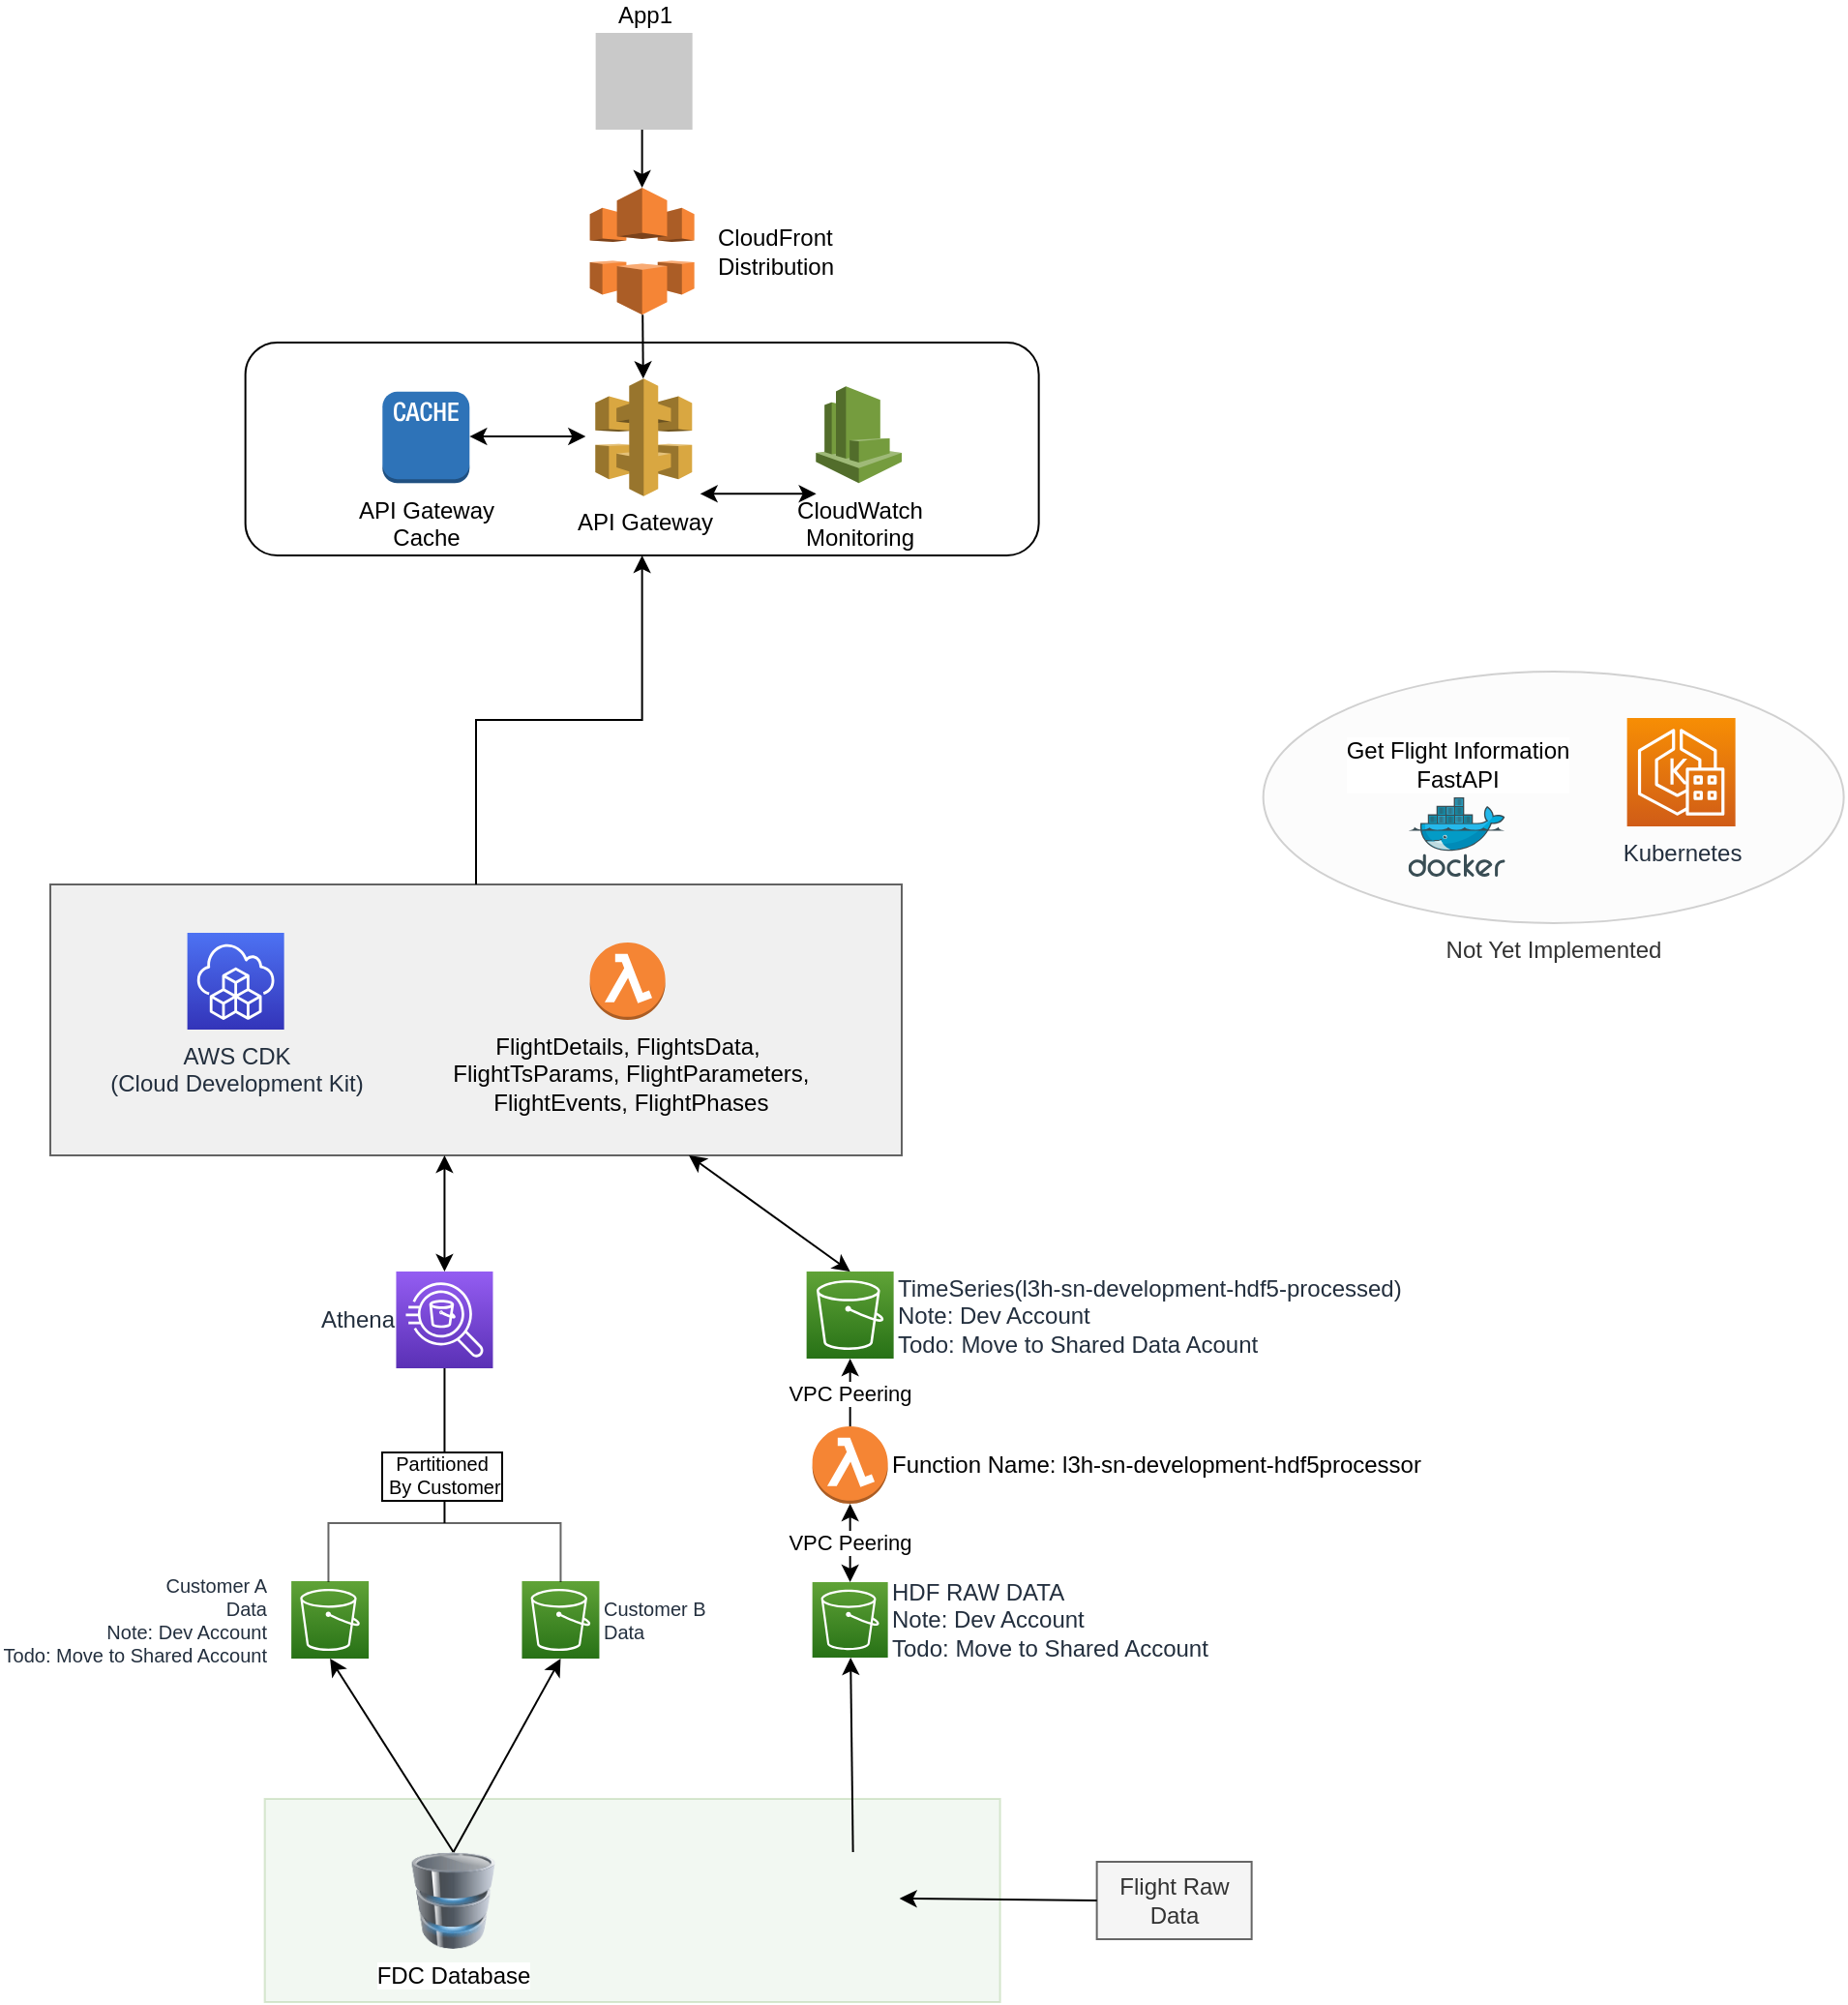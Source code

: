 <mxfile version="20.4.1" type="github">
  <diagram id="gw-0qxgwykfqlHwGaKgw" name="Page-1">
    <mxGraphModel dx="3045" dy="871" grid="1" gridSize="10" guides="1" tooltips="1" connect="1" arrows="1" fold="1" page="1" pageScale="1" pageWidth="850" pageHeight="1100" math="0" shadow="0">
      <root>
        <mxCell id="0" />
        <mxCell id="1" parent="0" />
        <mxCell id="5yO2ej1c2GuFxTmt6BKi-9" value="" style="rounded=0;whiteSpace=wrap;html=1;fillColor=#E6E6E6;opacity=60;" vertex="1" parent="1">
          <mxGeometry x="-110" y="560" width="440" height="140" as="geometry" />
        </mxCell>
        <mxCell id="izHELIHp1wS4RytDVB9c-52" value="&lt;br&gt;&lt;br&gt;&lt;br&gt;&lt;br&gt;&lt;br&gt;&lt;br&gt;&lt;br&gt;&lt;br&gt;&lt;br&gt;&lt;br&gt;&lt;br&gt;Not Yet Implemented" style="ellipse;whiteSpace=wrap;html=1;fillColor=#f5f5f5;fontColor=#333333;strokeColor=#666666;opacity=30;" parent="1" vertex="1">
          <mxGeometry x="516.82" y="450" width="300" height="130" as="geometry" />
        </mxCell>
        <mxCell id="izHELIHp1wS4RytDVB9c-50" value="" style="rounded=0;whiteSpace=wrap;html=1;fillColor=#d5e8d4;strokeColor=#82b366;opacity=30;" parent="1" vertex="1">
          <mxGeometry x="0.82" y="1032.5" width="380" height="105" as="geometry" />
        </mxCell>
        <mxCell id="izHELIHp1wS4RytDVB9c-2" value="App1" style="shape=image;html=1;verticalAlign=bottom;verticalLabelPosition=top;labelBackgroundColor=#ffffff;imageAspect=0;aspect=fixed;image=https://cdn1.iconfinder.com/data/icons/unicons-line-vol-5/24/react-128.png;fillColor=#99CCFF;labelPosition=center;align=center;imageBackground=#C9C9C9;" parent="1" vertex="1">
          <mxGeometry x="171.82" y="120" width="50" height="50" as="geometry" />
        </mxCell>
        <mxCell id="izHELIHp1wS4RytDVB9c-5" value="Get Flight Information&lt;br&gt;FastAPI" style="sketch=0;aspect=fixed;html=1;points=[];align=center;image;fontSize=12;image=img/lib/mscae/Docker.svg;flipV=0;labelPosition=center;verticalLabelPosition=top;verticalAlign=bottom;" parent="1" vertex="1">
          <mxGeometry x="591.82" y="515" width="50" height="41" as="geometry" />
        </mxCell>
        <mxCell id="izHELIHp1wS4RytDVB9c-7" value="" style="rounded=1;whiteSpace=wrap;html=1;" parent="1" vertex="1">
          <mxGeometry x="-9.18" y="280" width="410" height="110" as="geometry" />
        </mxCell>
        <mxCell id="izHELIHp1wS4RytDVB9c-8" value="API Gateway" style="outlineConnect=0;dashed=0;verticalLabelPosition=bottom;verticalAlign=top;align=center;html=1;shape=mxgraph.aws3.api_gateway;fillColor=#D9A741;gradientColor=none;aspect=fixed;" parent="1" vertex="1">
          <mxGeometry x="171.65" y="298.63" width="50" height="60.79" as="geometry" />
        </mxCell>
        <mxCell id="izHELIHp1wS4RytDVB9c-10" value="CloudFront&lt;br style=&quot;font-size: 12px;&quot;&gt;Distribution" style="outlineConnect=0;dashed=0;verticalLabelPosition=middle;verticalAlign=middle;align=left;html=1;shape=mxgraph.aws3.cloudfront;fillColor=#F58536;gradientColor=none;aspect=fixed;labelPosition=right;fontSize=12;spacingRight=4;spacingLeft=10;" parent="1" vertex="1">
          <mxGeometry x="168.82" y="200" width="54" height="65.67" as="geometry" />
        </mxCell>
        <mxCell id="izHELIHp1wS4RytDVB9c-11" value="API Gateway&lt;br&gt;Cache&lt;br&gt;" style="outlineConnect=0;dashed=0;verticalLabelPosition=bottom;verticalAlign=top;align=center;html=1;shape=mxgraph.aws3.cache_node;fillColor=#2E73B8;gradientColor=none;aspect=fixed;" parent="1" vertex="1">
          <mxGeometry x="61.65" y="305.4" width="45" height="47.25" as="geometry" />
        </mxCell>
        <mxCell id="izHELIHp1wS4RytDVB9c-12" value="CloudWatch&lt;br&gt;Monitoring&lt;br&gt;" style="outlineConnect=0;dashed=0;verticalLabelPosition=bottom;verticalAlign=top;align=center;html=1;shape=mxgraph.aws3.cloudwatch;fillColor=#759C3E;gradientColor=none;aspect=fixed;" parent="1" vertex="1">
          <mxGeometry x="285.65" y="302.65" width="44.35" height="50" as="geometry" />
        </mxCell>
        <mxCell id="izHELIHp1wS4RytDVB9c-13" value="" style="endArrow=classic;startArrow=classic;html=1;rounded=0;" parent="1" edge="1">
          <mxGeometry width="50" height="50" relative="1" as="geometry">
            <mxPoint x="106.65" y="328.52" as="sourcePoint" />
            <mxPoint x="166.65" y="328.52" as="targetPoint" />
          </mxGeometry>
        </mxCell>
        <mxCell id="izHELIHp1wS4RytDVB9c-14" value="" style="endArrow=classic;startArrow=classic;html=1;rounded=0;" parent="1" edge="1">
          <mxGeometry width="50" height="50" relative="1" as="geometry">
            <mxPoint x="225.82" y="358.16" as="sourcePoint" />
            <mxPoint x="285.82" y="358.16" as="targetPoint" />
          </mxGeometry>
        </mxCell>
        <mxCell id="izHELIHp1wS4RytDVB9c-15" value="" style="endArrow=classic;html=1;rounded=0;" parent="1" target="izHELIHp1wS4RytDVB9c-10" edge="1">
          <mxGeometry width="50" height="50" relative="1" as="geometry">
            <mxPoint x="195.82" y="170" as="sourcePoint" />
            <mxPoint x="-4.18" y="450" as="targetPoint" />
          </mxGeometry>
        </mxCell>
        <mxCell id="izHELIHp1wS4RytDVB9c-16" value="" style="endArrow=classic;html=1;rounded=0;" parent="1" source="izHELIHp1wS4RytDVB9c-10" target="izHELIHp1wS4RytDVB9c-8" edge="1">
          <mxGeometry width="50" height="50" relative="1" as="geometry">
            <mxPoint x="190.82" y="270" as="sourcePoint" />
            <mxPoint x="20.82" y="470" as="targetPoint" />
          </mxGeometry>
        </mxCell>
        <mxCell id="izHELIHp1wS4RytDVB9c-18" value="Athena" style="sketch=0;points=[[0,0,0],[0.25,0,0],[0.5,0,0],[0.75,0,0],[1,0,0],[0,1,0],[0.25,1,0],[0.5,1,0],[0.75,1,0],[1,1,0],[0,0.25,0],[0,0.5,0],[0,0.75,0],[1,0.25,0],[1,0.5,0],[1,0.75,0]];outlineConnect=0;fontColor=#232F3E;gradientColor=#945DF2;gradientDirection=north;fillColor=#5A30B5;strokeColor=#ffffff;dashed=0;verticalLabelPosition=middle;verticalAlign=middle;align=right;html=1;fontSize=12;fontStyle=0;aspect=fixed;shape=mxgraph.aws4.resourceIcon;resIcon=mxgraph.aws4.athena;labelPosition=left;" parent="1" vertex="1">
          <mxGeometry x="68.73" y="760" width="50" height="50" as="geometry" />
        </mxCell>
        <mxCell id="izHELIHp1wS4RytDVB9c-19" value="" style="endArrow=classic;startArrow=classic;html=1;rounded=0;entryX=0.463;entryY=1;entryDx=0;entryDy=0;entryPerimeter=0;" parent="1" source="izHELIHp1wS4RytDVB9c-18" target="5yO2ej1c2GuFxTmt6BKi-9" edge="1">
          <mxGeometry width="50" height="50" relative="1" as="geometry">
            <mxPoint x="386.82" y="770" as="sourcePoint" />
            <mxPoint x="436.82" y="720" as="targetPoint" />
          </mxGeometry>
        </mxCell>
        <mxCell id="izHELIHp1wS4RytDVB9c-25" value="" style="endArrow=classic;html=1;rounded=0;startArrow=none;exitX=0.5;exitY=0;exitDx=0;exitDy=0;" parent="1" target="izHELIHp1wS4RytDVB9c-34" edge="1" source="izHELIHp1wS4RytDVB9c-47">
          <mxGeometry width="50" height="50" relative="1" as="geometry">
            <mxPoint x="554.82" y="1060" as="sourcePoint" />
            <mxPoint x="388.82" y="960" as="targetPoint" />
          </mxGeometry>
        </mxCell>
        <mxCell id="izHELIHp1wS4RytDVB9c-28" value="Customer B&lt;br&gt;Data" style="sketch=0;points=[[0,0,0],[0.25,0,0],[0.5,0,0],[0.75,0,0],[1,0,0],[0,1,0],[0.25,1,0],[0.5,1,0],[0.75,1,0],[1,1,0],[0,0.25,0],[0,0.5,0],[0,0.75,0],[1,0.25,0],[1,0.5,0],[1,0.75,0]];outlineConnect=0;fontColor=#232F3E;gradientColor=#60A337;gradientDirection=north;fillColor=#277116;strokeColor=#ffffff;dashed=0;verticalLabelPosition=middle;verticalAlign=middle;align=left;html=1;fontSize=10;fontStyle=0;aspect=fixed;shape=mxgraph.aws4.resourceIcon;resIcon=mxgraph.aws4.s3;labelPosition=right;" parent="1" vertex="1">
          <mxGeometry x="133.73" y="920" width="40" height="40" as="geometry" />
        </mxCell>
        <mxCell id="izHELIHp1wS4RytDVB9c-29" value="TimeSeries(l3h-sn-development-hdf5-processed)&lt;br&gt;Note: Dev Account&lt;br&gt;Todo: Move to Shared Data Acount" style="sketch=0;points=[[0,0,0],[0.25,0,0],[0.5,0,0],[0.75,0,0],[1,0,0],[0,1,0],[0.25,1,0],[0.5,1,0],[0.75,1,0],[1,1,0],[0,0.25,0],[0,0.5,0],[0,0.75,0],[1,0.25,0],[1,0.5,0],[1,0.75,0]];outlineConnect=0;fontColor=#232F3E;gradientColor=#60A337;gradientDirection=north;fillColor=#277116;strokeColor=#ffffff;dashed=0;verticalLabelPosition=middle;verticalAlign=middle;align=left;html=1;fontSize=12;fontStyle=0;aspect=fixed;shape=mxgraph.aws4.resourceIcon;resIcon=mxgraph.aws4.s3;labelPosition=right;" parent="1" vertex="1">
          <mxGeometry x="280.82" y="760" width="45" height="45" as="geometry" />
        </mxCell>
        <mxCell id="izHELIHp1wS4RytDVB9c-30" value="" style="endArrow=classic;startArrow=classic;html=1;rounded=0;exitX=0.5;exitY=0;exitDx=0;exitDy=0;exitPerimeter=0;entryX=0.75;entryY=1;entryDx=0;entryDy=0;" parent="1" source="izHELIHp1wS4RytDVB9c-29" target="5yO2ej1c2GuFxTmt6BKi-9" edge="1">
          <mxGeometry width="50" height="50" relative="1" as="geometry">
            <mxPoint x="386.82" y="820" as="sourcePoint" />
            <mxPoint x="386.82" y="720" as="targetPoint" />
          </mxGeometry>
        </mxCell>
        <mxCell id="izHELIHp1wS4RytDVB9c-34" value="HDF RAW DATA&lt;br&gt;Note: Dev Account&lt;br&gt;Todo: Move to Shared Account" style="sketch=0;points=[[0,0,0],[0.25,0,0],[0.5,0,0],[0.75,0,0],[1,0,0],[0,1,0],[0.25,1,0],[0.5,1,0],[0.75,1,0],[1,1,0],[0,0.25,0],[0,0.5,0],[0,0.75,0],[1,0.25,0],[1,0.5,0],[1,0.75,0]];outlineConnect=0;fontColor=#232F3E;gradientColor=#60A337;gradientDirection=north;fillColor=#277116;strokeColor=#ffffff;dashed=0;verticalLabelPosition=middle;verticalAlign=middle;align=left;html=1;fontSize=12;fontStyle=0;aspect=fixed;shape=mxgraph.aws4.resourceIcon;resIcon=mxgraph.aws4.s3;labelPosition=right;" parent="1" vertex="1">
          <mxGeometry x="283.82" y="920.5" width="39" height="39" as="geometry" />
        </mxCell>
        <mxCell id="izHELIHp1wS4RytDVB9c-39" value="" style="endArrow=classic;html=1;rounded=0;entryX=0.5;entryY=1;entryDx=0;entryDy=0;entryPerimeter=0;exitX=0.5;exitY=0;exitDx=0;exitDy=0;" parent="1" source="izHELIHp1wS4RytDVB9c-46" target="5yO2ej1c2GuFxTmt6BKi-10" edge="1">
          <mxGeometry width="50" height="50" relative="1" as="geometry">
            <mxPoint x="286.82" y="1090" as="sourcePoint" />
            <mxPoint x="436.82" y="940" as="targetPoint" />
          </mxGeometry>
        </mxCell>
        <mxCell id="izHELIHp1wS4RytDVB9c-40" value="Function Name: l3h-sn-development-hdf5processor" style="outlineConnect=0;dashed=0;verticalLabelPosition=middle;verticalAlign=middle;align=left;html=1;shape=mxgraph.aws3.lambda_function;fillColor=#F58534;gradientColor=none;labelPosition=right;" parent="1" vertex="1">
          <mxGeometry x="283.82" y="840" width="39" height="40" as="geometry" />
        </mxCell>
        <mxCell id="izHELIHp1wS4RytDVB9c-42" value="VPC Peering" style="endArrow=classic;startArrow=classic;html=1;rounded=0;exitX=0.5;exitY=0;exitDx=0;exitDy=0;exitPerimeter=0;entryX=0.5;entryY=1;entryDx=0;entryDy=0;entryPerimeter=0;" parent="1" source="izHELIHp1wS4RytDVB9c-34" target="izHELIHp1wS4RytDVB9c-40" edge="1">
          <mxGeometry width="50" height="50" relative="1" as="geometry">
            <mxPoint x="386.82" y="990" as="sourcePoint" />
            <mxPoint x="436.82" y="940" as="targetPoint" />
          </mxGeometry>
        </mxCell>
        <mxCell id="izHELIHp1wS4RytDVB9c-43" value="VPC Peering" style="endArrow=classic;html=1;rounded=0;exitX=0.5;exitY=0;exitDx=0;exitDy=0;exitPerimeter=0;entryX=0.5;entryY=1;entryDx=0;entryDy=0;entryPerimeter=0;" parent="1" source="izHELIHp1wS4RytDVB9c-40" target="izHELIHp1wS4RytDVB9c-29" edge="1">
          <mxGeometry width="50" height="50" relative="1" as="geometry">
            <mxPoint x="386.82" y="820" as="sourcePoint" />
            <mxPoint x="436.82" y="770" as="targetPoint" />
          </mxGeometry>
        </mxCell>
        <mxCell id="izHELIHp1wS4RytDVB9c-46" value="FDC Database" style="image;html=1;image=img/lib/clip_art/computers/Database_128x128.png;fillColor=#FFCFCF;" parent="1" vertex="1">
          <mxGeometry x="70.82" y="1060" width="55" height="50" as="geometry" />
        </mxCell>
        <mxCell id="izHELIHp1wS4RytDVB9c-47" value="" style="shape=image;html=1;verticalAlign=top;verticalLabelPosition=bottom;labelBackgroundColor=#ffffff;imageAspect=0;aspect=fixed;image=https://cdn2.iconfinder.com/data/icons/maternity-and-pregnancy-2/512/388_dashboard_admin_monitor_monitoring_processing_data_economy_media-128.png;fillColor=#FFCFCF;" parent="1" vertex="1">
          <mxGeometry x="280.82" y="1060" width="48" height="48" as="geometry" />
        </mxCell>
        <mxCell id="izHELIHp1wS4RytDVB9c-48" value="Flight Raw Data" style="rounded=0;whiteSpace=wrap;html=1;fillColor=#f5f5f5;fontColor=#333333;strokeColor=#666666;" parent="1" vertex="1">
          <mxGeometry x="430.82" y="1065" width="80" height="40" as="geometry" />
        </mxCell>
        <mxCell id="izHELIHp1wS4RytDVB9c-49" value="" style="endArrow=classic;html=1;rounded=0;exitX=0;exitY=0.5;exitDx=0;exitDy=0;entryX=1;entryY=0.5;entryDx=0;entryDy=0;" parent="1" source="izHELIHp1wS4RytDVB9c-48" target="izHELIHp1wS4RytDVB9c-47" edge="1">
          <mxGeometry width="50" height="50" relative="1" as="geometry">
            <mxPoint x="396.82" y="950" as="sourcePoint" />
            <mxPoint x="446.82" y="900" as="targetPoint" />
          </mxGeometry>
        </mxCell>
        <mxCell id="izHELIHp1wS4RytDVB9c-51" value="Kubernetes" style="sketch=0;points=[[0,0,0],[0.25,0,0],[0.5,0,0],[0.75,0,0],[1,0,0],[0,1,0],[0.25,1,0],[0.5,1,0],[0.75,1,0],[1,1,0],[0,0.25,0],[0,0.5,0],[0,0.75,0],[1,0.25,0],[1,0.5,0],[1,0.75,0]];outlineConnect=0;fontColor=#232F3E;gradientColor=#F78E04;gradientDirection=north;fillColor=#D05C17;strokeColor=#ffffff;dashed=0;verticalLabelPosition=bottom;verticalAlign=top;align=center;html=1;fontSize=12;fontStyle=0;aspect=fixed;shape=mxgraph.aws4.resourceIcon;resIcon=mxgraph.aws4.eks_anywhere;" parent="1" vertex="1">
          <mxGeometry x="704.82" y="474" width="56" height="56" as="geometry" />
        </mxCell>
        <mxCell id="5yO2ej1c2GuFxTmt6BKi-2" value="FlightDetails, FlightsData,&lt;br&gt;&amp;nbsp;FlightTsParams, FlightParameters,&lt;br&gt;&amp;nbsp;FlightEvents, FlightPhases" style="outlineConnect=0;dashed=0;verticalLabelPosition=bottom;verticalAlign=top;align=center;html=1;shape=mxgraph.aws3.lambda_function;fillColor=#F58534;gradientColor=none;" vertex="1" parent="1">
          <mxGeometry x="168.82" y="590" width="39" height="40" as="geometry" />
        </mxCell>
        <mxCell id="5yO2ej1c2GuFxTmt6BKi-4" value="AWS CDK&lt;br&gt;(Cloud Development Kit)" style="sketch=0;points=[[0,0,0],[0.25,0,0],[0.5,0,0],[0.75,0,0],[1,0,0],[0,1,0],[0.25,1,0],[0.5,1,0],[0.75,1,0],[1,1,0],[0,0.25,0],[0,0.5,0],[0,0.75,0],[1,0.25,0],[1,0.5,0],[1,0.75,0]];outlineConnect=0;fontColor=#232F3E;gradientColor=#4D72F3;gradientDirection=north;fillColor=#3334B9;strokeColor=#ffffff;dashed=0;verticalLabelPosition=bottom;verticalAlign=top;align=center;html=1;fontSize=12;fontStyle=0;aspect=fixed;shape=mxgraph.aws4.resourceIcon;resIcon=mxgraph.aws4.cloud_development_kit;" vertex="1" parent="1">
          <mxGeometry x="-39.18" y="585" width="50" height="50" as="geometry" />
        </mxCell>
        <mxCell id="5yO2ej1c2GuFxTmt6BKi-10" value="Customer A&lt;br&gt;Data&lt;br&gt;Note: Dev Account&lt;br&gt;Todo: Move to Shared Account" style="sketch=0;points=[[0,0,0],[0.25,0,0],[0.5,0,0],[0.75,0,0],[1,0,0],[0,1,0],[0.25,1,0],[0.5,1,0],[0.75,1,0],[1,1,0],[0,0.25,0],[0,0.5,0],[0,0.75,0],[1,0.25,0],[1,0.5,0],[1,0.75,0]];outlineConnect=0;fontColor=#232F3E;gradientColor=#60A337;gradientDirection=north;fillColor=#277116;strokeColor=#ffffff;dashed=0;verticalLabelPosition=middle;verticalAlign=middle;align=right;html=1;fontSize=10;fontStyle=0;aspect=fixed;shape=mxgraph.aws4.resourceIcon;resIcon=mxgraph.aws4.s3;labelPosition=left;spacingLeft=0;spacingRight=12;" vertex="1" parent="1">
          <mxGeometry x="14.56" y="920" width="40" height="40" as="geometry" />
        </mxCell>
        <mxCell id="5yO2ej1c2GuFxTmt6BKi-17" value="" style="endArrow=classic;html=1;rounded=0;entryX=0.5;entryY=1;entryDx=0;entryDy=0;entryPerimeter=0;exitX=0.5;exitY=0;exitDx=0;exitDy=0;" edge="1" parent="1" source="izHELIHp1wS4RytDVB9c-46" target="izHELIHp1wS4RytDVB9c-28">
          <mxGeometry width="50" height="50" relative="1" as="geometry">
            <mxPoint x="108.32" y="1070" as="sourcePoint" />
            <mxPoint x="181.82" y="890" as="targetPoint" />
          </mxGeometry>
        </mxCell>
        <mxCell id="5yO2ej1c2GuFxTmt6BKi-22" value="" style="shape=partialRectangle;whiteSpace=wrap;html=1;bottom=1;right=1;left=1;top=0;fillColor=none;routingCenterX=-0.5;fontSize=10;opacity=60;rotation=-180;" vertex="1" parent="1">
          <mxGeometry x="33.73" y="890" width="120" height="30" as="geometry" />
        </mxCell>
        <mxCell id="5yO2ej1c2GuFxTmt6BKi-25" value="" style="endArrow=none;html=1;rounded=0;fontSize=10;exitX=0.5;exitY=1;exitDx=0;exitDy=0;entryX=0.5;entryY=1;entryDx=0;entryDy=0;entryPerimeter=0;" edge="1" parent="1" source="5yO2ej1c2GuFxTmt6BKi-22" target="izHELIHp1wS4RytDVB9c-18">
          <mxGeometry width="50" height="50" relative="1" as="geometry">
            <mxPoint x="390.82" y="760" as="sourcePoint" />
            <mxPoint x="440.82" y="710" as="targetPoint" />
          </mxGeometry>
        </mxCell>
        <mxCell id="5yO2ej1c2GuFxTmt6BKi-26" value="Partitioned&lt;br&gt;&amp;nbsp;By Customer" style="edgeLabel;html=1;align=center;verticalAlign=middle;resizable=0;points=[];fontSize=10;labelBorderColor=default;spacingTop=5;spacing=5;spacingBottom=6;spacingLeft=5;spacingRight=5;" vertex="1" connectable="0" parent="5yO2ej1c2GuFxTmt6BKi-25">
          <mxGeometry x="-0.382" y="2" relative="1" as="geometry">
            <mxPoint as="offset" />
          </mxGeometry>
        </mxCell>
        <mxCell id="5yO2ej1c2GuFxTmt6BKi-28" value="" style="edgeStyle=elbowEdgeStyle;elbow=vertical;endArrow=classic;html=1;rounded=0;fontSize=10;exitX=0.5;exitY=0;exitDx=0;exitDy=0;entryX=0.5;entryY=1;entryDx=0;entryDy=0;" edge="1" parent="1" source="5yO2ej1c2GuFxTmt6BKi-9" target="izHELIHp1wS4RytDVB9c-7">
          <mxGeometry width="50" height="50" relative="1" as="geometry">
            <mxPoint x="390.82" y="640" as="sourcePoint" />
            <mxPoint x="440.82" y="590" as="targetPoint" />
          </mxGeometry>
        </mxCell>
      </root>
    </mxGraphModel>
  </diagram>
</mxfile>

